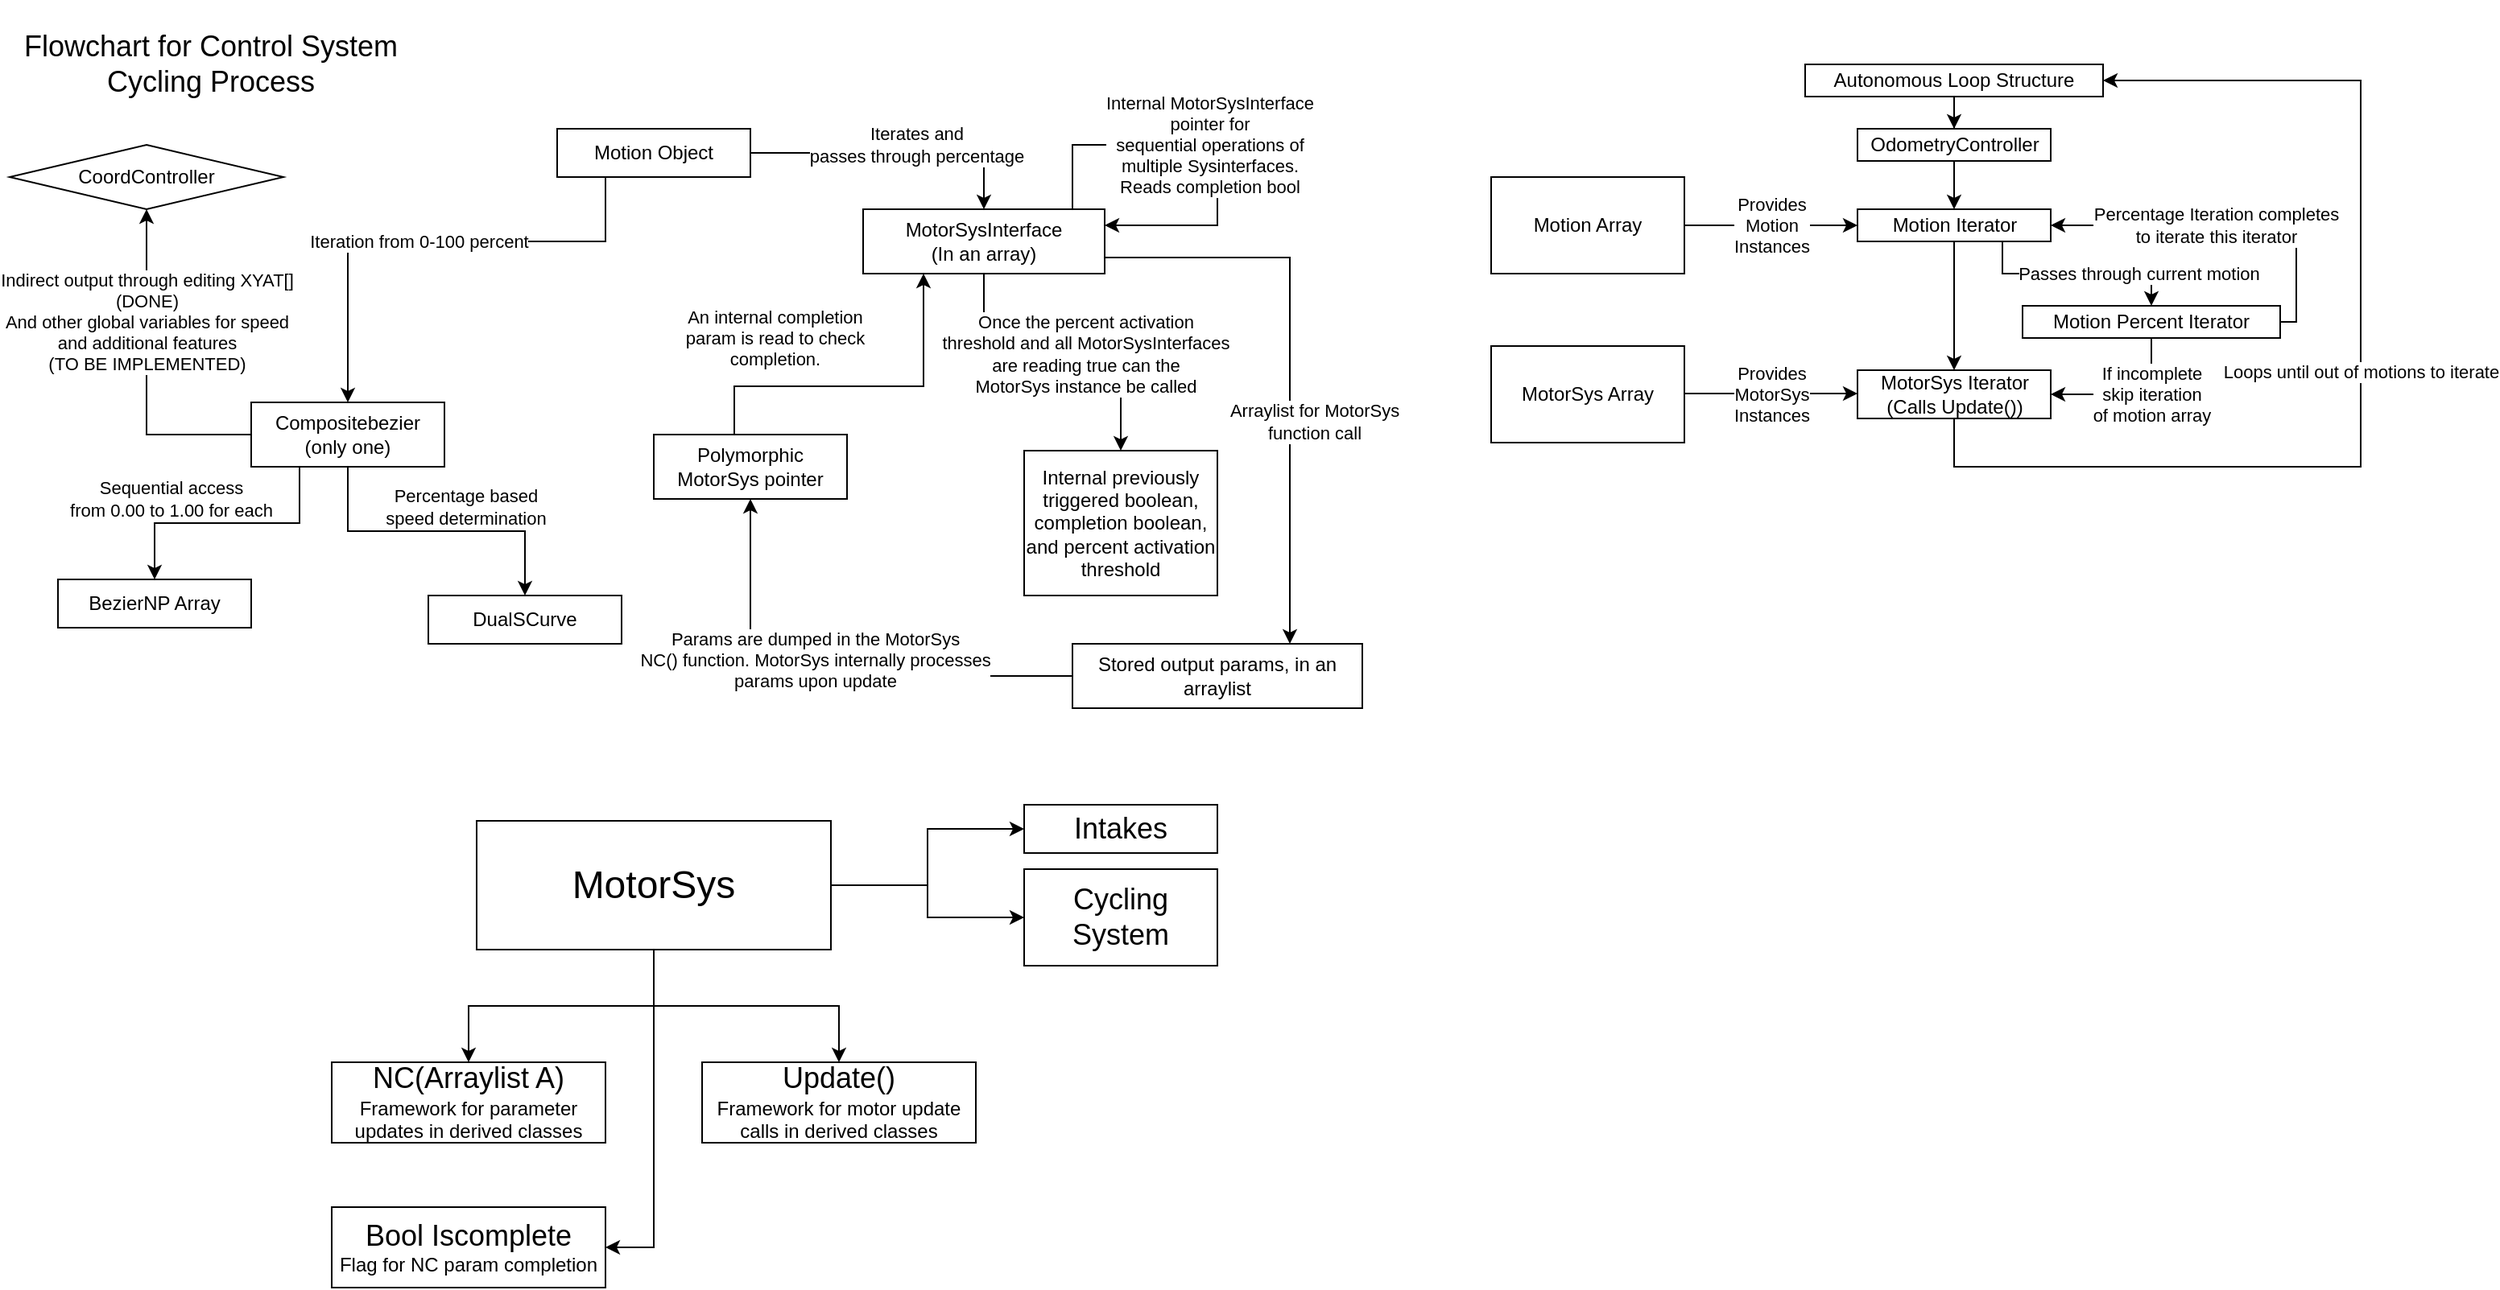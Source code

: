 <mxfile version="13.6.6" type="github">
  <diagram id="8H9E2ptjqNLhqbZR2ry7" name="Page-1">
    <mxGraphModel dx="1422" dy="791" grid="1" gridSize="10" guides="1" tooltips="1" connect="1" arrows="1" fold="1" page="1" pageScale="1" pageWidth="850" pageHeight="1100" math="0" shadow="0">
      <root>
        <mxCell id="0" />
        <mxCell id="1" parent="0" />
        <mxCell id="oS58zShL6NZHC2Msg9gu-13" value="" style="edgeStyle=orthogonalEdgeStyle;rounded=0;orthogonalLoop=1;jettySize=auto;html=1;entryX=0.5;entryY=0;entryDx=0;entryDy=0;exitX=0.5;exitY=1;exitDx=0;exitDy=0;" edge="1" parent="1" source="oS58zShL6NZHC2Msg9gu-1" target="oS58zShL6NZHC2Msg9gu-4">
          <mxGeometry relative="1" as="geometry">
            <Array as="points">
              <mxPoint x="410" y="140" />
              <mxPoint x="410" y="180" />
              <mxPoint x="250" y="180" />
            </Array>
          </mxGeometry>
        </mxCell>
        <mxCell id="oS58zShL6NZHC2Msg9gu-14" value="&lt;div&gt;Iteration from 0-100 percent&lt;/div&gt;" style="edgeLabel;html=1;align=center;verticalAlign=middle;resizable=0;points=[];" vertex="1" connectable="0" parent="oS58zShL6NZHC2Msg9gu-13">
          <mxGeometry x="-0.112" y="3" relative="1" as="geometry">
            <mxPoint x="-40" y="-3" as="offset" />
          </mxGeometry>
        </mxCell>
        <mxCell id="oS58zShL6NZHC2Msg9gu-27" style="edgeStyle=orthogonalEdgeStyle;rounded=0;orthogonalLoop=1;jettySize=auto;html=1;entryX=0.5;entryY=0;entryDx=0;entryDy=0;" edge="1" parent="1" source="oS58zShL6NZHC2Msg9gu-1" target="oS58zShL6NZHC2Msg9gu-23">
          <mxGeometry relative="1" as="geometry" />
        </mxCell>
        <mxCell id="oS58zShL6NZHC2Msg9gu-28" value="&lt;div&gt;Iterates and &lt;br&gt;passes through percentage&lt;/div&gt;" style="edgeLabel;html=1;align=center;verticalAlign=middle;resizable=0;points=[];" vertex="1" connectable="0" parent="oS58zShL6NZHC2Msg9gu-27">
          <mxGeometry x="-0.283" y="2" relative="1" as="geometry">
            <mxPoint x="38" y="-3" as="offset" />
          </mxGeometry>
        </mxCell>
        <mxCell id="oS58zShL6NZHC2Msg9gu-1" value="&lt;div&gt;Motion Object&lt;/div&gt;" style="rounded=0;whiteSpace=wrap;html=1;" vertex="1" parent="1">
          <mxGeometry x="380" y="110" width="120" height="30" as="geometry" />
        </mxCell>
        <mxCell id="oS58zShL6NZHC2Msg9gu-2" value="&lt;font style=&quot;font-size: 18px&quot;&gt;Flowchart for Control System Cycling Process&lt;br&gt;&lt;/font&gt;" style="text;html=1;strokeColor=none;fillColor=none;align=center;verticalAlign=middle;whiteSpace=wrap;rounded=0;" vertex="1" parent="1">
          <mxGeometry x="40" y="30" width="250" height="80" as="geometry" />
        </mxCell>
        <mxCell id="oS58zShL6NZHC2Msg9gu-9" value="&lt;div&gt;Sequential access&lt;br&gt;from 0.00 to 1.00 for each&lt;/div&gt;" style="edgeStyle=orthogonalEdgeStyle;rounded=0;orthogonalLoop=1;jettySize=auto;html=1;exitX=0.5;exitY=1;exitDx=0;exitDy=0;entryX=0.5;entryY=0;entryDx=0;entryDy=0;" edge="1" parent="1" source="oS58zShL6NZHC2Msg9gu-4" target="oS58zShL6NZHC2Msg9gu-10">
          <mxGeometry x="0.526" y="-15" relative="1" as="geometry">
            <mxPoint x="160" y="380" as="targetPoint" />
            <Array as="points">
              <mxPoint x="220" y="320" />
              <mxPoint x="220" y="355" />
              <mxPoint x="130" y="355" />
            </Array>
            <mxPoint as="offset" />
          </mxGeometry>
        </mxCell>
        <mxCell id="oS58zShL6NZHC2Msg9gu-21" value="Percentage based&lt;br&gt;speed determination" style="edgeStyle=orthogonalEdgeStyle;rounded=0;orthogonalLoop=1;jettySize=auto;html=1;entryX=0.5;entryY=0;entryDx=0;entryDy=0;" edge="1" parent="1" source="oS58zShL6NZHC2Msg9gu-4" target="oS58zShL6NZHC2Msg9gu-19">
          <mxGeometry x="0.188" y="15" relative="1" as="geometry">
            <mxPoint as="offset" />
          </mxGeometry>
        </mxCell>
        <mxCell id="oS58zShL6NZHC2Msg9gu-25" value="Indirect output through editing XYAT[]&lt;br&gt;(DONE)&lt;br&gt;And other global variables for speed&lt;br&gt;and additional features&lt;br&gt;(TO BE IMPLEMENTED)" style="edgeStyle=orthogonalEdgeStyle;rounded=0;orthogonalLoop=1;jettySize=auto;html=1;exitX=0;exitY=0.5;exitDx=0;exitDy=0;entryX=0.5;entryY=1;entryDx=0;entryDy=0;" edge="1" parent="1" source="oS58zShL6NZHC2Msg9gu-4" target="oS58zShL6NZHC2Msg9gu-24">
          <mxGeometry x="0.317" relative="1" as="geometry">
            <mxPoint x="115" y="220" as="targetPoint" />
            <mxPoint as="offset" />
          </mxGeometry>
        </mxCell>
        <mxCell id="oS58zShL6NZHC2Msg9gu-4" value="&lt;div&gt;Compositebezier&lt;/div&gt;&lt;div&gt;(only one)&lt;br&gt;&lt;/div&gt;" style="rounded=0;whiteSpace=wrap;html=1;" vertex="1" parent="1">
          <mxGeometry x="190" y="280" width="120" height="40" as="geometry" />
        </mxCell>
        <mxCell id="oS58zShL6NZHC2Msg9gu-10" value="BezierNP Array" style="rounded=0;whiteSpace=wrap;html=1;" vertex="1" parent="1">
          <mxGeometry x="70" y="390" width="120" height="30" as="geometry" />
        </mxCell>
        <mxCell id="oS58zShL6NZHC2Msg9gu-19" value="&lt;div&gt;DualSCurve&lt;/div&gt;" style="rounded=0;whiteSpace=wrap;html=1;" vertex="1" parent="1">
          <mxGeometry x="300" y="400" width="120" height="30" as="geometry" />
        </mxCell>
        <mxCell id="oS58zShL6NZHC2Msg9gu-35" value="&lt;div&gt;An internal completion&lt;/div&gt;&lt;div&gt;param is read to check&lt;br&gt;completion. &lt;br&gt;&lt;/div&gt;" style="edgeStyle=orthogonalEdgeStyle;rounded=0;orthogonalLoop=1;jettySize=auto;html=1;entryX=0.25;entryY=1;entryDx=0;entryDy=0;" edge="1" parent="1" source="oS58zShL6NZHC2Msg9gu-30" target="oS58zShL6NZHC2Msg9gu-23">
          <mxGeometry x="-0.494" y="30" relative="1" as="geometry">
            <Array as="points">
              <mxPoint x="490" y="270" />
              <mxPoint x="608" y="270" />
            </Array>
            <mxPoint as="offset" />
          </mxGeometry>
        </mxCell>
        <mxCell id="oS58zShL6NZHC2Msg9gu-37" value="&lt;div&gt;Arraylist for MotorSys&lt;/div&gt;&lt;div&gt;function call&lt;/div&gt;" style="edgeStyle=orthogonalEdgeStyle;rounded=0;orthogonalLoop=1;jettySize=auto;html=1;entryX=0.75;entryY=0;entryDx=0;entryDy=0;exitX=1;exitY=0.75;exitDx=0;exitDy=0;" edge="1" parent="1" source="oS58zShL6NZHC2Msg9gu-23" target="oS58zShL6NZHC2Msg9gu-36">
          <mxGeometry x="0.222" y="15" relative="1" as="geometry">
            <mxPoint x="740" y="280" as="targetPoint" />
            <Array as="points">
              <mxPoint x="835" y="190" />
            </Array>
            <mxPoint as="offset" />
          </mxGeometry>
        </mxCell>
        <mxCell id="oS58zShL6NZHC2Msg9gu-46" value="&lt;div&gt;Once the percent activation&lt;/div&gt;&lt;div&gt; threshold and all MotorSysInterfaces&lt;/div&gt;&lt;div&gt;are reading true can the&lt;br&gt; MotorSys instance be called&lt;br&gt;&lt;/div&gt;" style="edgeStyle=orthogonalEdgeStyle;rounded=0;orthogonalLoop=1;jettySize=auto;html=1;entryX=0.5;entryY=0;entryDx=0;entryDy=0;" edge="1" parent="1" source="oS58zShL6NZHC2Msg9gu-23" target="oS58zShL6NZHC2Msg9gu-45">
          <mxGeometry x="0.209" y="5" relative="1" as="geometry">
            <mxPoint as="offset" />
          </mxGeometry>
        </mxCell>
        <mxCell id="oS58zShL6NZHC2Msg9gu-23" value="&lt;div&gt;MotorSysInterface&lt;br&gt;&lt;/div&gt;(In an array)" style="rounded=0;whiteSpace=wrap;html=1;" vertex="1" parent="1">
          <mxGeometry x="570" y="160" width="150" height="40" as="geometry" />
        </mxCell>
        <mxCell id="oS58zShL6NZHC2Msg9gu-24" value="CoordController" style="rhombus;whiteSpace=wrap;html=1;" vertex="1" parent="1">
          <mxGeometry x="40" y="120" width="170" height="40" as="geometry" />
        </mxCell>
        <mxCell id="oS58zShL6NZHC2Msg9gu-30" value="Polymorphic MotorSys pointer" style="rounded=0;whiteSpace=wrap;html=1;" vertex="1" parent="1">
          <mxGeometry x="440" y="300" width="120" height="40" as="geometry" />
        </mxCell>
        <mxCell id="oS58zShL6NZHC2Msg9gu-49" value="&lt;div&gt;Params are dumped in the MotorSys&lt;/div&gt;&lt;div&gt;NC() function. MotorSys internally processes&lt;br&gt;params upon update&lt;br&gt;&lt;/div&gt;" style="edgeStyle=orthogonalEdgeStyle;rounded=0;orthogonalLoop=1;jettySize=auto;html=1;entryX=0.5;entryY=1;entryDx=0;entryDy=0;" edge="1" parent="1" source="oS58zShL6NZHC2Msg9gu-36" target="oS58zShL6NZHC2Msg9gu-30">
          <mxGeometry x="0.032" y="-10" relative="1" as="geometry">
            <mxPoint as="offset" />
          </mxGeometry>
        </mxCell>
        <mxCell id="oS58zShL6NZHC2Msg9gu-36" value="Stored output params, in an arraylist" style="rounded=0;whiteSpace=wrap;html=1;" vertex="1" parent="1">
          <mxGeometry x="700" y="430" width="180" height="40" as="geometry" />
        </mxCell>
        <mxCell id="oS58zShL6NZHC2Msg9gu-43" value="Internal MotorSysInterface&lt;br&gt;&lt;div&gt;pointer for &lt;br&gt;&lt;/div&gt;&lt;div&gt;sequential operations of&lt;/div&gt;&lt;div&gt;multiple Sysinterfaces.&lt;br&gt;Reads completion bool&lt;br&gt;&lt;/div&gt;" style="edgeStyle=orthogonalEdgeStyle;rounded=0;orthogonalLoop=1;jettySize=auto;html=1;" edge="1" parent="1" source="oS58zShL6NZHC2Msg9gu-23">
          <mxGeometry relative="1" as="geometry">
            <mxPoint x="720" y="170" as="targetPoint" />
            <Array as="points">
              <mxPoint x="700" y="120" />
              <mxPoint x="790" y="120" />
              <mxPoint x="790" y="170" />
              <mxPoint x="720" y="170" />
            </Array>
          </mxGeometry>
        </mxCell>
        <mxCell id="oS58zShL6NZHC2Msg9gu-45" value="Internal previously triggered boolean, completion boolean, and percent activation threshold" style="rounded=0;whiteSpace=wrap;html=1;" vertex="1" parent="1">
          <mxGeometry x="670" y="310" width="120" height="90" as="geometry" />
        </mxCell>
        <mxCell id="oS58zShL6NZHC2Msg9gu-55" style="edgeStyle=orthogonalEdgeStyle;rounded=0;orthogonalLoop=1;jettySize=auto;html=1;entryX=0.5;entryY=0;entryDx=0;entryDy=0;" edge="1" parent="1" source="oS58zShL6NZHC2Msg9gu-50" target="oS58zShL6NZHC2Msg9gu-52">
          <mxGeometry relative="1" as="geometry" />
        </mxCell>
        <mxCell id="oS58zShL6NZHC2Msg9gu-56" style="edgeStyle=orthogonalEdgeStyle;rounded=0;orthogonalLoop=1;jettySize=auto;html=1;" edge="1" parent="1" source="oS58zShL6NZHC2Msg9gu-50" target="oS58zShL6NZHC2Msg9gu-54">
          <mxGeometry relative="1" as="geometry" />
        </mxCell>
        <mxCell id="oS58zShL6NZHC2Msg9gu-78" style="edgeStyle=orthogonalEdgeStyle;rounded=0;orthogonalLoop=1;jettySize=auto;html=1;entryX=0;entryY=0.5;entryDx=0;entryDy=0;" edge="1" parent="1" source="oS58zShL6NZHC2Msg9gu-50" target="oS58zShL6NZHC2Msg9gu-79">
          <mxGeometry relative="1" as="geometry">
            <mxPoint x="720" y="650" as="targetPoint" />
            <Array as="points">
              <mxPoint x="610" y="580" />
              <mxPoint x="610" y="545" />
            </Array>
          </mxGeometry>
        </mxCell>
        <mxCell id="oS58zShL6NZHC2Msg9gu-82" style="edgeStyle=orthogonalEdgeStyle;rounded=0;orthogonalLoop=1;jettySize=auto;html=1;entryX=0;entryY=0.5;entryDx=0;entryDy=0;" edge="1" parent="1" source="oS58zShL6NZHC2Msg9gu-50" target="oS58zShL6NZHC2Msg9gu-81">
          <mxGeometry relative="1" as="geometry" />
        </mxCell>
        <mxCell id="oS58zShL6NZHC2Msg9gu-84" style="edgeStyle=orthogonalEdgeStyle;rounded=0;orthogonalLoop=1;jettySize=auto;html=1;entryX=1;entryY=0.5;entryDx=0;entryDy=0;fontSize=18;" edge="1" parent="1" source="oS58zShL6NZHC2Msg9gu-50" target="oS58zShL6NZHC2Msg9gu-83">
          <mxGeometry relative="1" as="geometry" />
        </mxCell>
        <mxCell id="oS58zShL6NZHC2Msg9gu-50" value="&lt;font style=&quot;font-size: 24px&quot;&gt;MotorSys&lt;/font&gt;" style="rounded=0;whiteSpace=wrap;html=1;" vertex="1" parent="1">
          <mxGeometry x="330" y="540" width="220" height="80" as="geometry" />
        </mxCell>
        <mxCell id="oS58zShL6NZHC2Msg9gu-52" value="&lt;div&gt;&lt;font style=&quot;font-size: 18px&quot;&gt;NC(Arraylist A)&lt;/font&gt;&lt;/div&gt;Framework for parameter updates in derived classes" style="rounded=0;whiteSpace=wrap;html=1;" vertex="1" parent="1">
          <mxGeometry x="240" y="690" width="170" height="50" as="geometry" />
        </mxCell>
        <mxCell id="oS58zShL6NZHC2Msg9gu-54" value="&lt;div&gt;&lt;font style=&quot;font-size: 18px&quot;&gt;Update()&lt;br&gt;&lt;/font&gt;&lt;/div&gt;Framework for motor update calls in derived classes" style="rounded=0;whiteSpace=wrap;html=1;" vertex="1" parent="1">
          <mxGeometry x="470" y="690" width="170" height="50" as="geometry" />
        </mxCell>
        <mxCell id="oS58zShL6NZHC2Msg9gu-66" style="edgeStyle=orthogonalEdgeStyle;rounded=0;orthogonalLoop=1;jettySize=auto;html=1;" edge="1" parent="1" source="oS58zShL6NZHC2Msg9gu-58" target="oS58zShL6NZHC2Msg9gu-70">
          <mxGeometry relative="1" as="geometry">
            <mxPoint x="1270" y="120" as="targetPoint" />
          </mxGeometry>
        </mxCell>
        <mxCell id="oS58zShL6NZHC2Msg9gu-58" value="Autonomous Loop Structure" style="rounded=0;whiteSpace=wrap;html=1;" vertex="1" parent="1">
          <mxGeometry x="1155" y="70" width="185" height="20" as="geometry" />
        </mxCell>
        <mxCell id="oS58zShL6NZHC2Msg9gu-67" value="Passes through current motion" style="edgeStyle=orthogonalEdgeStyle;rounded=0;orthogonalLoop=1;jettySize=auto;html=1;entryX=0.5;entryY=0;entryDx=0;entryDy=0;exitX=0.75;exitY=1;exitDx=0;exitDy=0;" edge="1" parent="1" source="oS58zShL6NZHC2Msg9gu-59" target="oS58zShL6NZHC2Msg9gu-63">
          <mxGeometry x="0.568" relative="1" as="geometry">
            <mxPoint as="offset" />
          </mxGeometry>
        </mxCell>
        <mxCell id="oS58zShL6NZHC2Msg9gu-69" style="edgeStyle=orthogonalEdgeStyle;rounded=0;orthogonalLoop=1;jettySize=auto;html=1;" edge="1" parent="1" source="oS58zShL6NZHC2Msg9gu-59" target="oS58zShL6NZHC2Msg9gu-64">
          <mxGeometry relative="1" as="geometry" />
        </mxCell>
        <mxCell id="oS58zShL6NZHC2Msg9gu-59" value="Motion Iterator" style="rounded=0;whiteSpace=wrap;html=1;" vertex="1" parent="1">
          <mxGeometry x="1187.5" y="160" width="120" height="20" as="geometry" />
        </mxCell>
        <mxCell id="oS58zShL6NZHC2Msg9gu-65" value="Provides &lt;br&gt;Motion&lt;br&gt;Instances" style="edgeStyle=orthogonalEdgeStyle;rounded=0;orthogonalLoop=1;jettySize=auto;html=1;entryX=0;entryY=0.5;entryDx=0;entryDy=0;" edge="1" parent="1" source="oS58zShL6NZHC2Msg9gu-61" target="oS58zShL6NZHC2Msg9gu-59">
          <mxGeometry relative="1" as="geometry" />
        </mxCell>
        <mxCell id="oS58zShL6NZHC2Msg9gu-61" value="Motion Array" style="rounded=0;whiteSpace=wrap;html=1;" vertex="1" parent="1">
          <mxGeometry x="960" y="140" width="120" height="60" as="geometry" />
        </mxCell>
        <mxCell id="oS58zShL6NZHC2Msg9gu-68" value="Percentage Iteration completes&lt;br&gt;to iterate this iterator" style="edgeStyle=orthogonalEdgeStyle;rounded=0;orthogonalLoop=1;jettySize=auto;html=1;entryX=1;entryY=0.5;entryDx=0;entryDy=0;" edge="1" parent="1" source="oS58zShL6NZHC2Msg9gu-63" target="oS58zShL6NZHC2Msg9gu-59">
          <mxGeometry x="0.079" relative="1" as="geometry">
            <Array as="points">
              <mxPoint x="1460" y="230" />
              <mxPoint x="1460" y="170" />
            </Array>
            <mxPoint as="offset" />
          </mxGeometry>
        </mxCell>
        <mxCell id="oS58zShL6NZHC2Msg9gu-75" value="If incomplete&lt;br&gt;skip iteration &lt;br&gt;of motion array" style="edgeStyle=orthogonalEdgeStyle;rounded=0;orthogonalLoop=1;jettySize=auto;html=1;entryX=1;entryY=0.5;entryDx=0;entryDy=0;" edge="1" parent="1" source="oS58zShL6NZHC2Msg9gu-63" target="oS58zShL6NZHC2Msg9gu-64">
          <mxGeometry x="-0.282" relative="1" as="geometry">
            <mxPoint as="offset" />
          </mxGeometry>
        </mxCell>
        <mxCell id="oS58zShL6NZHC2Msg9gu-63" value="Motion Percent Iterator" style="rounded=0;whiteSpace=wrap;html=1;" vertex="1" parent="1">
          <mxGeometry x="1290" y="220" width="160" height="20" as="geometry" />
        </mxCell>
        <mxCell id="oS58zShL6NZHC2Msg9gu-72" value="Loops until out of motions to iterate" style="edgeStyle=orthogonalEdgeStyle;rounded=0;orthogonalLoop=1;jettySize=auto;html=1;entryX=1;entryY=0.5;entryDx=0;entryDy=0;" edge="1" parent="1" source="oS58zShL6NZHC2Msg9gu-64" target="oS58zShL6NZHC2Msg9gu-58">
          <mxGeometry relative="1" as="geometry">
            <Array as="points">
              <mxPoint x="1248" y="320" />
              <mxPoint x="1500" y="320" />
              <mxPoint x="1500" y="80" />
            </Array>
          </mxGeometry>
        </mxCell>
        <mxCell id="oS58zShL6NZHC2Msg9gu-64" value="MotorSys Iterator&lt;br&gt;(Calls Update())" style="rounded=0;whiteSpace=wrap;html=1;" vertex="1" parent="1">
          <mxGeometry x="1187.5" y="260" width="120" height="30" as="geometry" />
        </mxCell>
        <mxCell id="oS58zShL6NZHC2Msg9gu-71" style="edgeStyle=orthogonalEdgeStyle;rounded=0;orthogonalLoop=1;jettySize=auto;html=1;" edge="1" parent="1" source="oS58zShL6NZHC2Msg9gu-70" target="oS58zShL6NZHC2Msg9gu-59">
          <mxGeometry relative="1" as="geometry" />
        </mxCell>
        <mxCell id="oS58zShL6NZHC2Msg9gu-70" value="OdometryController" style="rounded=0;whiteSpace=wrap;html=1;" vertex="1" parent="1">
          <mxGeometry x="1187.5" y="110" width="120" height="20" as="geometry" />
        </mxCell>
        <mxCell id="oS58zShL6NZHC2Msg9gu-76" value="MotorSys Array" style="rounded=0;whiteSpace=wrap;html=1;" vertex="1" parent="1">
          <mxGeometry x="960" y="245" width="120" height="60" as="geometry" />
        </mxCell>
        <mxCell id="oS58zShL6NZHC2Msg9gu-77" value="Provides &lt;br&gt;MotorSys&lt;br&gt;Instances" style="edgeStyle=orthogonalEdgeStyle;rounded=0;orthogonalLoop=1;jettySize=auto;html=1;entryX=0;entryY=0.5;entryDx=0;entryDy=0;" edge="1" parent="1">
          <mxGeometry relative="1" as="geometry">
            <mxPoint x="1080" y="274.5" as="sourcePoint" />
            <mxPoint x="1187.5" y="274.5" as="targetPoint" />
          </mxGeometry>
        </mxCell>
        <mxCell id="oS58zShL6NZHC2Msg9gu-79" value="&lt;font style=&quot;font-size: 18px&quot;&gt;Intakes&lt;/font&gt;" style="rounded=0;whiteSpace=wrap;html=1;" vertex="1" parent="1">
          <mxGeometry x="670" y="530" width="120" height="30" as="geometry" />
        </mxCell>
        <mxCell id="oS58zShL6NZHC2Msg9gu-81" value="Cycling System" style="rounded=0;whiteSpace=wrap;html=1;fontSize=18;" vertex="1" parent="1">
          <mxGeometry x="670" y="570" width="120" height="60" as="geometry" />
        </mxCell>
        <mxCell id="oS58zShL6NZHC2Msg9gu-83" value="&lt;div&gt;&lt;font style=&quot;font-size: 18px&quot;&gt;Bool Iscomplete&lt;br&gt;&lt;/font&gt;&lt;/div&gt;&lt;div&gt;&lt;font style=&quot;font-size: 12px&quot;&gt;Flag for NC param completion&lt;br&gt;&lt;/font&gt;&lt;/div&gt;" style="rounded=0;whiteSpace=wrap;html=1;" vertex="1" parent="1">
          <mxGeometry x="240" y="780" width="170" height="50" as="geometry" />
        </mxCell>
      </root>
    </mxGraphModel>
  </diagram>
</mxfile>
